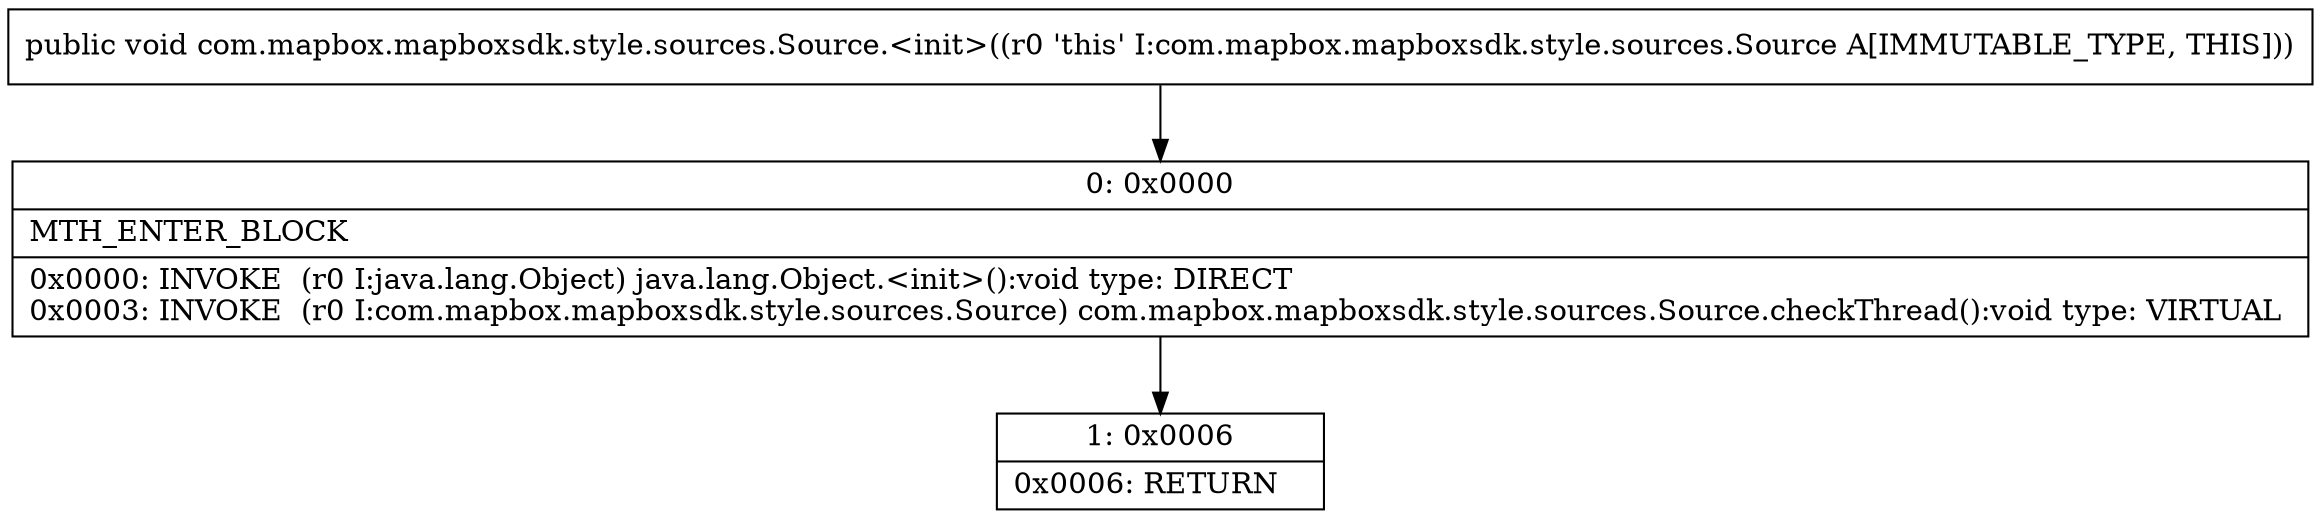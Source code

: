 digraph "CFG forcom.mapbox.mapboxsdk.style.sources.Source.\<init\>()V" {
Node_0 [shape=record,label="{0\:\ 0x0000|MTH_ENTER_BLOCK\l|0x0000: INVOKE  (r0 I:java.lang.Object) java.lang.Object.\<init\>():void type: DIRECT \l0x0003: INVOKE  (r0 I:com.mapbox.mapboxsdk.style.sources.Source) com.mapbox.mapboxsdk.style.sources.Source.checkThread():void type: VIRTUAL \l}"];
Node_1 [shape=record,label="{1\:\ 0x0006|0x0006: RETURN   \l}"];
MethodNode[shape=record,label="{public void com.mapbox.mapboxsdk.style.sources.Source.\<init\>((r0 'this' I:com.mapbox.mapboxsdk.style.sources.Source A[IMMUTABLE_TYPE, THIS])) }"];
MethodNode -> Node_0;
Node_0 -> Node_1;
}

